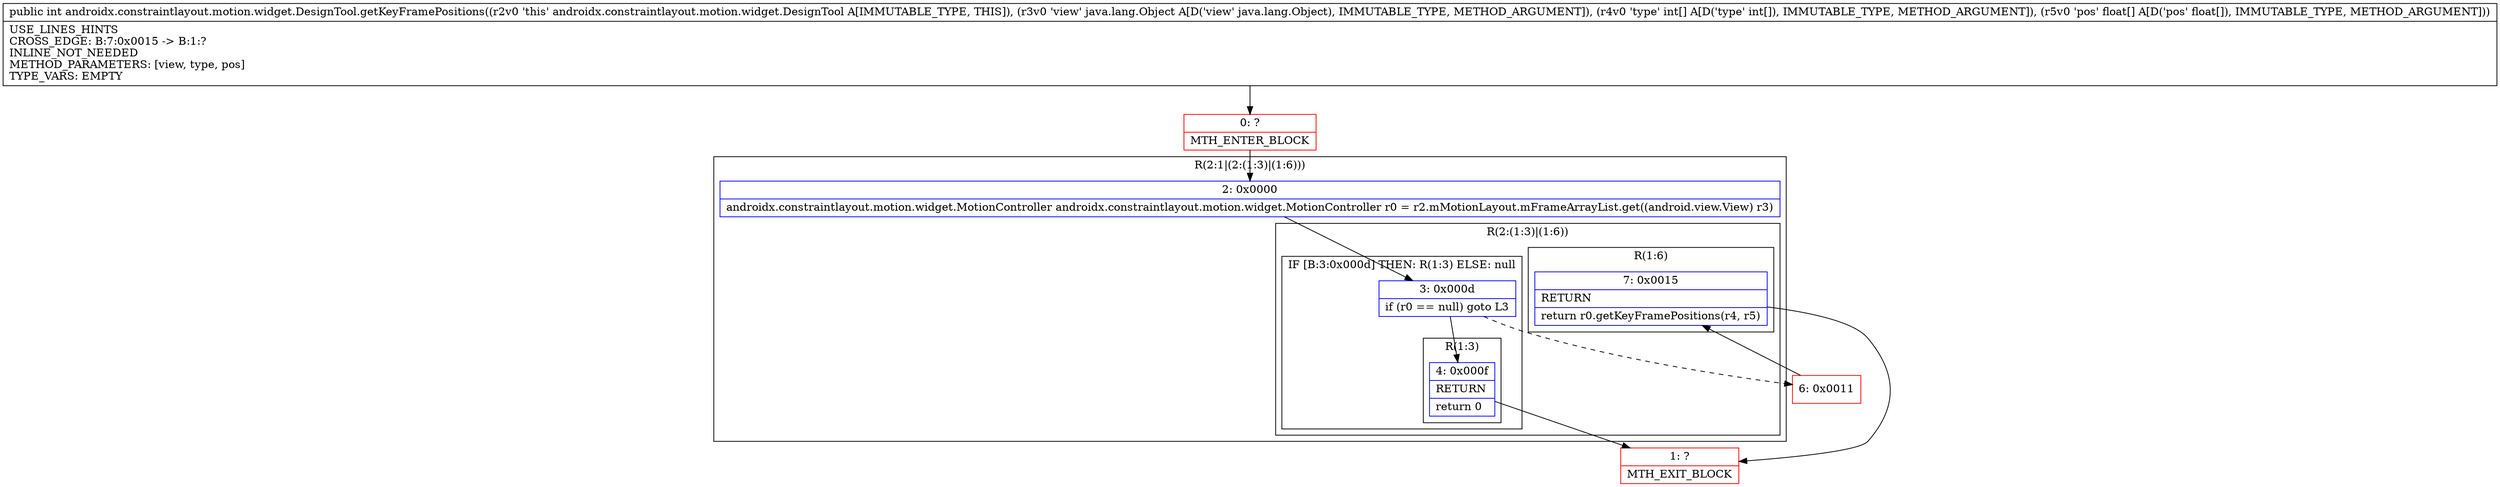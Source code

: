 digraph "CFG forandroidx.constraintlayout.motion.widget.DesignTool.getKeyFramePositions(Ljava\/lang\/Object;[I[F)I" {
subgraph cluster_Region_1615474051 {
label = "R(2:1|(2:(1:3)|(1:6)))";
node [shape=record,color=blue];
Node_2 [shape=record,label="{2\:\ 0x0000|androidx.constraintlayout.motion.widget.MotionController androidx.constraintlayout.motion.widget.MotionController r0 = r2.mMotionLayout.mFrameArrayList.get((android.view.View) r3)\l}"];
subgraph cluster_Region_52929346 {
label = "R(2:(1:3)|(1:6))";
node [shape=record,color=blue];
subgraph cluster_IfRegion_1527548484 {
label = "IF [B:3:0x000d] THEN: R(1:3) ELSE: null";
node [shape=record,color=blue];
Node_3 [shape=record,label="{3\:\ 0x000d|if (r0 == null) goto L3\l}"];
subgraph cluster_Region_547441597 {
label = "R(1:3)";
node [shape=record,color=blue];
Node_4 [shape=record,label="{4\:\ 0x000f|RETURN\l|return 0\l}"];
}
}
subgraph cluster_Region_458323037 {
label = "R(1:6)";
node [shape=record,color=blue];
Node_7 [shape=record,label="{7\:\ 0x0015|RETURN\l|return r0.getKeyFramePositions(r4, r5)\l}"];
}
}
}
Node_0 [shape=record,color=red,label="{0\:\ ?|MTH_ENTER_BLOCK\l}"];
Node_1 [shape=record,color=red,label="{1\:\ ?|MTH_EXIT_BLOCK\l}"];
Node_6 [shape=record,color=red,label="{6\:\ 0x0011}"];
MethodNode[shape=record,label="{public int androidx.constraintlayout.motion.widget.DesignTool.getKeyFramePositions((r2v0 'this' androidx.constraintlayout.motion.widget.DesignTool A[IMMUTABLE_TYPE, THIS]), (r3v0 'view' java.lang.Object A[D('view' java.lang.Object), IMMUTABLE_TYPE, METHOD_ARGUMENT]), (r4v0 'type' int[] A[D('type' int[]), IMMUTABLE_TYPE, METHOD_ARGUMENT]), (r5v0 'pos' float[] A[D('pos' float[]), IMMUTABLE_TYPE, METHOD_ARGUMENT]))  | USE_LINES_HINTS\lCROSS_EDGE: B:7:0x0015 \-\> B:1:?\lINLINE_NOT_NEEDED\lMETHOD_PARAMETERS: [view, type, pos]\lTYPE_VARS: EMPTY\l}"];
MethodNode -> Node_0;Node_2 -> Node_3;
Node_3 -> Node_4;
Node_3 -> Node_6[style=dashed];
Node_4 -> Node_1;
Node_7 -> Node_1;
Node_0 -> Node_2;
Node_6 -> Node_7;
}

